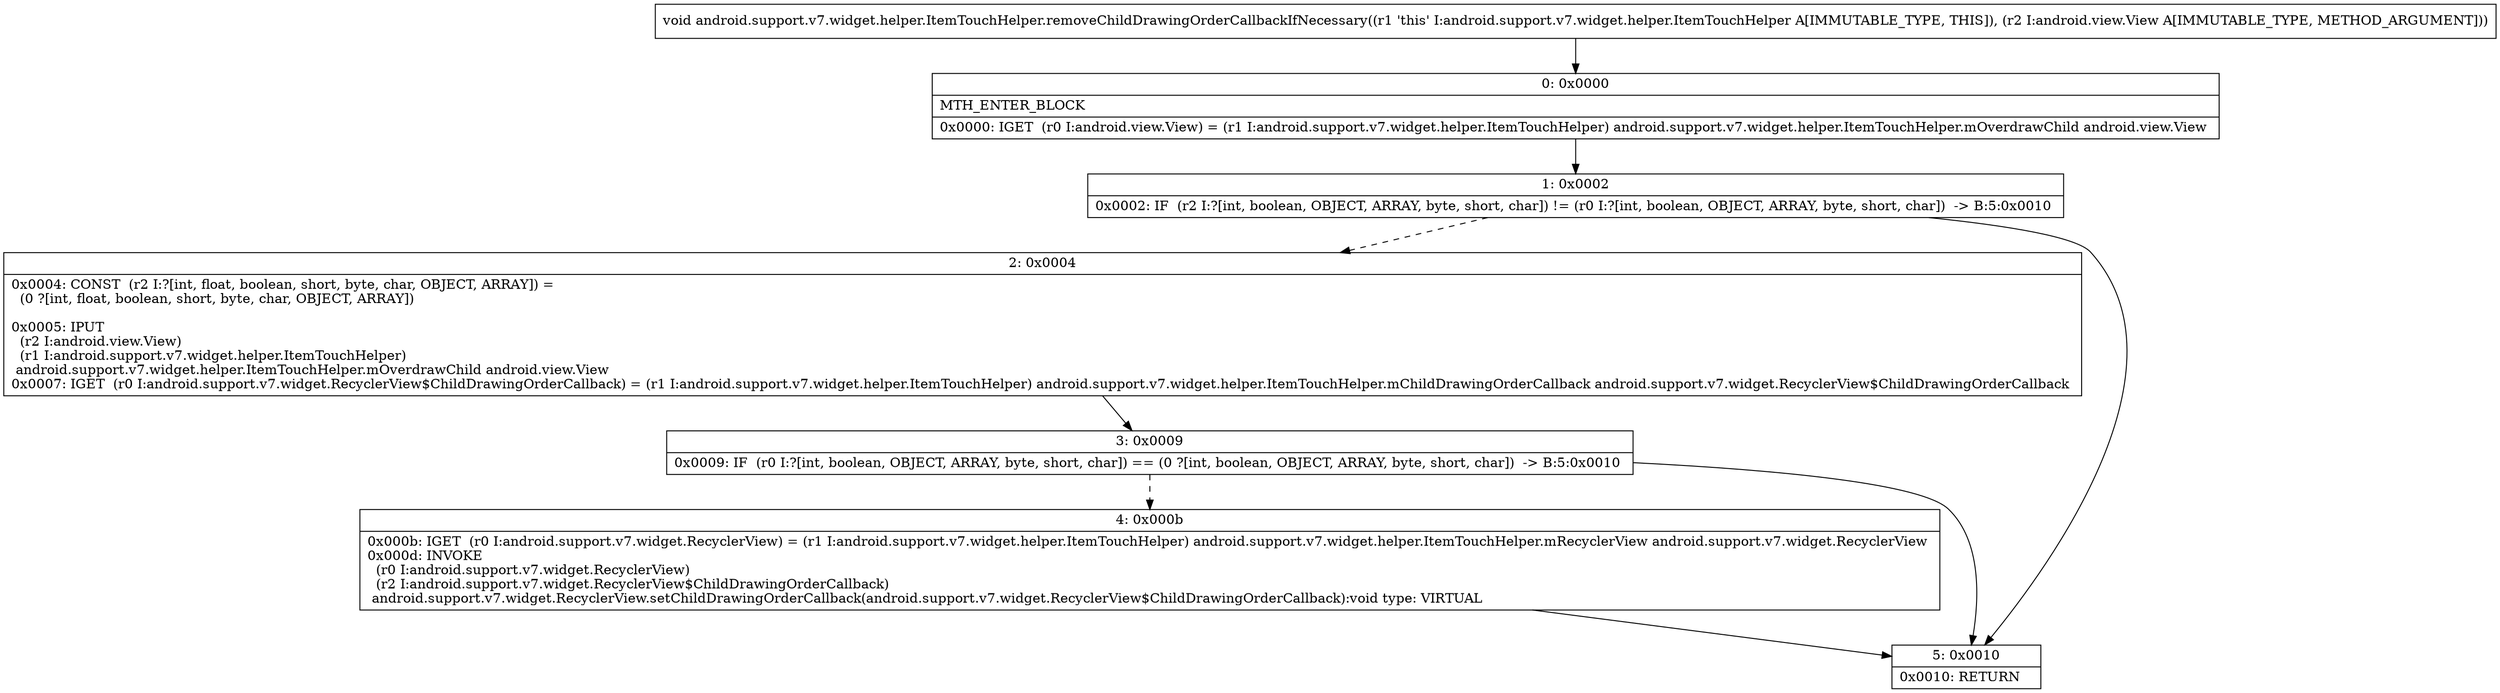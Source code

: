 digraph "CFG forandroid.support.v7.widget.helper.ItemTouchHelper.removeChildDrawingOrderCallbackIfNecessary(Landroid\/view\/View;)V" {
Node_0 [shape=record,label="{0\:\ 0x0000|MTH_ENTER_BLOCK\l|0x0000: IGET  (r0 I:android.view.View) = (r1 I:android.support.v7.widget.helper.ItemTouchHelper) android.support.v7.widget.helper.ItemTouchHelper.mOverdrawChild android.view.View \l}"];
Node_1 [shape=record,label="{1\:\ 0x0002|0x0002: IF  (r2 I:?[int, boolean, OBJECT, ARRAY, byte, short, char]) != (r0 I:?[int, boolean, OBJECT, ARRAY, byte, short, char])  \-\> B:5:0x0010 \l}"];
Node_2 [shape=record,label="{2\:\ 0x0004|0x0004: CONST  (r2 I:?[int, float, boolean, short, byte, char, OBJECT, ARRAY]) = \l  (0 ?[int, float, boolean, short, byte, char, OBJECT, ARRAY])\l \l0x0005: IPUT  \l  (r2 I:android.view.View)\l  (r1 I:android.support.v7.widget.helper.ItemTouchHelper)\l android.support.v7.widget.helper.ItemTouchHelper.mOverdrawChild android.view.View \l0x0007: IGET  (r0 I:android.support.v7.widget.RecyclerView$ChildDrawingOrderCallback) = (r1 I:android.support.v7.widget.helper.ItemTouchHelper) android.support.v7.widget.helper.ItemTouchHelper.mChildDrawingOrderCallback android.support.v7.widget.RecyclerView$ChildDrawingOrderCallback \l}"];
Node_3 [shape=record,label="{3\:\ 0x0009|0x0009: IF  (r0 I:?[int, boolean, OBJECT, ARRAY, byte, short, char]) == (0 ?[int, boolean, OBJECT, ARRAY, byte, short, char])  \-\> B:5:0x0010 \l}"];
Node_4 [shape=record,label="{4\:\ 0x000b|0x000b: IGET  (r0 I:android.support.v7.widget.RecyclerView) = (r1 I:android.support.v7.widget.helper.ItemTouchHelper) android.support.v7.widget.helper.ItemTouchHelper.mRecyclerView android.support.v7.widget.RecyclerView \l0x000d: INVOKE  \l  (r0 I:android.support.v7.widget.RecyclerView)\l  (r2 I:android.support.v7.widget.RecyclerView$ChildDrawingOrderCallback)\l android.support.v7.widget.RecyclerView.setChildDrawingOrderCallback(android.support.v7.widget.RecyclerView$ChildDrawingOrderCallback):void type: VIRTUAL \l}"];
Node_5 [shape=record,label="{5\:\ 0x0010|0x0010: RETURN   \l}"];
MethodNode[shape=record,label="{void android.support.v7.widget.helper.ItemTouchHelper.removeChildDrawingOrderCallbackIfNecessary((r1 'this' I:android.support.v7.widget.helper.ItemTouchHelper A[IMMUTABLE_TYPE, THIS]), (r2 I:android.view.View A[IMMUTABLE_TYPE, METHOD_ARGUMENT])) }"];
MethodNode -> Node_0;
Node_0 -> Node_1;
Node_1 -> Node_2[style=dashed];
Node_1 -> Node_5;
Node_2 -> Node_3;
Node_3 -> Node_4[style=dashed];
Node_3 -> Node_5;
Node_4 -> Node_5;
}


